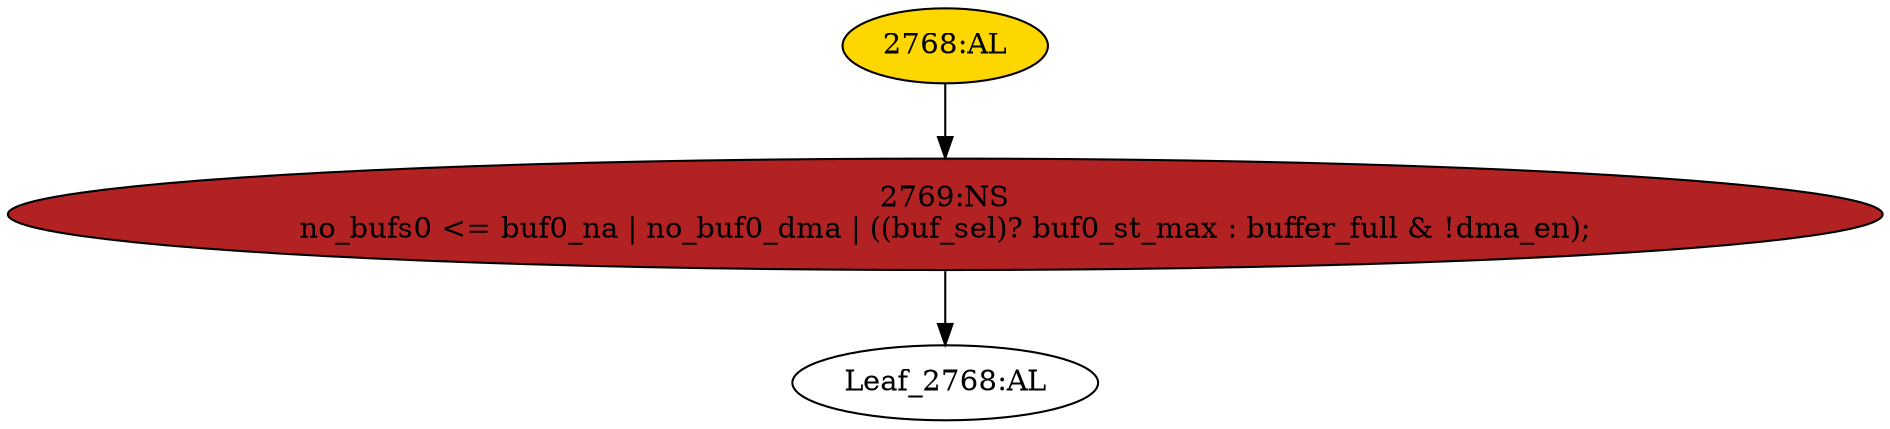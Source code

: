 strict digraph "" {
	node [label="\N"];
	"Leaf_2768:AL"	 [def_var="['no_bufs0']",
		label="Leaf_2768:AL"];
	"2769:NS"	 [ast="<pyverilog.vparser.ast.NonblockingSubstitution object at 0x7f13b5542a10>",
		fillcolor=firebrick,
		label="2769:NS
no_bufs0 <= buf0_na | no_buf0_dma | ((buf_sel)? buf0_st_max : buffer_full & !dma_en);",
		statements="[<pyverilog.vparser.ast.NonblockingSubstitution object at 0x7f13b5542a10>]",
		style=filled,
		typ=NonblockingSubstitution];
	"2769:NS" -> "Leaf_2768:AL"	 [cond="[]",
		lineno=None];
	"2768:AL"	 [ast="<pyverilog.vparser.ast.Always object at 0x7f13b5542dd0>",
		clk_sens=True,
		fillcolor=gold,
		label="2768:AL",
		sens="['clk']",
		statements="[]",
		style=filled,
		typ=Always,
		use_var="['no_buf0_dma', 'dma_en', 'buf_sel', 'buf0_st_max', 'buf0_na', 'buffer_full']"];
	"2768:AL" -> "2769:NS"	 [cond="[]",
		lineno=None];
}
